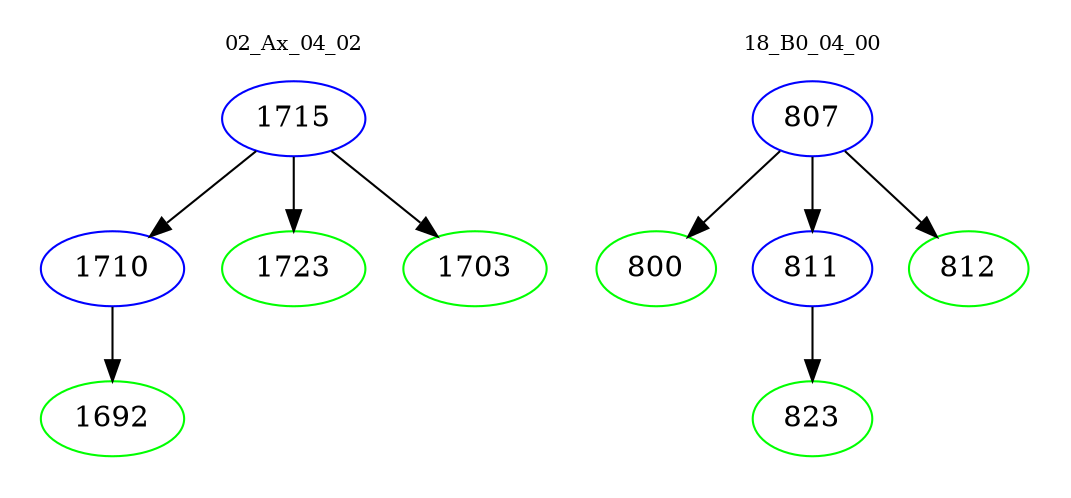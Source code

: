 digraph{
subgraph cluster_0 {
color = white
label = "02_Ax_04_02";
fontsize=10;
T0_1715 [label="1715", color="blue"]
T0_1715 -> T0_1710 [color="black"]
T0_1710 [label="1710", color="blue"]
T0_1710 -> T0_1692 [color="black"]
T0_1692 [label="1692", color="green"]
T0_1715 -> T0_1723 [color="black"]
T0_1723 [label="1723", color="green"]
T0_1715 -> T0_1703 [color="black"]
T0_1703 [label="1703", color="green"]
}
subgraph cluster_1 {
color = white
label = "18_B0_04_00";
fontsize=10;
T1_807 [label="807", color="blue"]
T1_807 -> T1_800 [color="black"]
T1_800 [label="800", color="green"]
T1_807 -> T1_811 [color="black"]
T1_811 [label="811", color="blue"]
T1_811 -> T1_823 [color="black"]
T1_823 [label="823", color="green"]
T1_807 -> T1_812 [color="black"]
T1_812 [label="812", color="green"]
}
}
